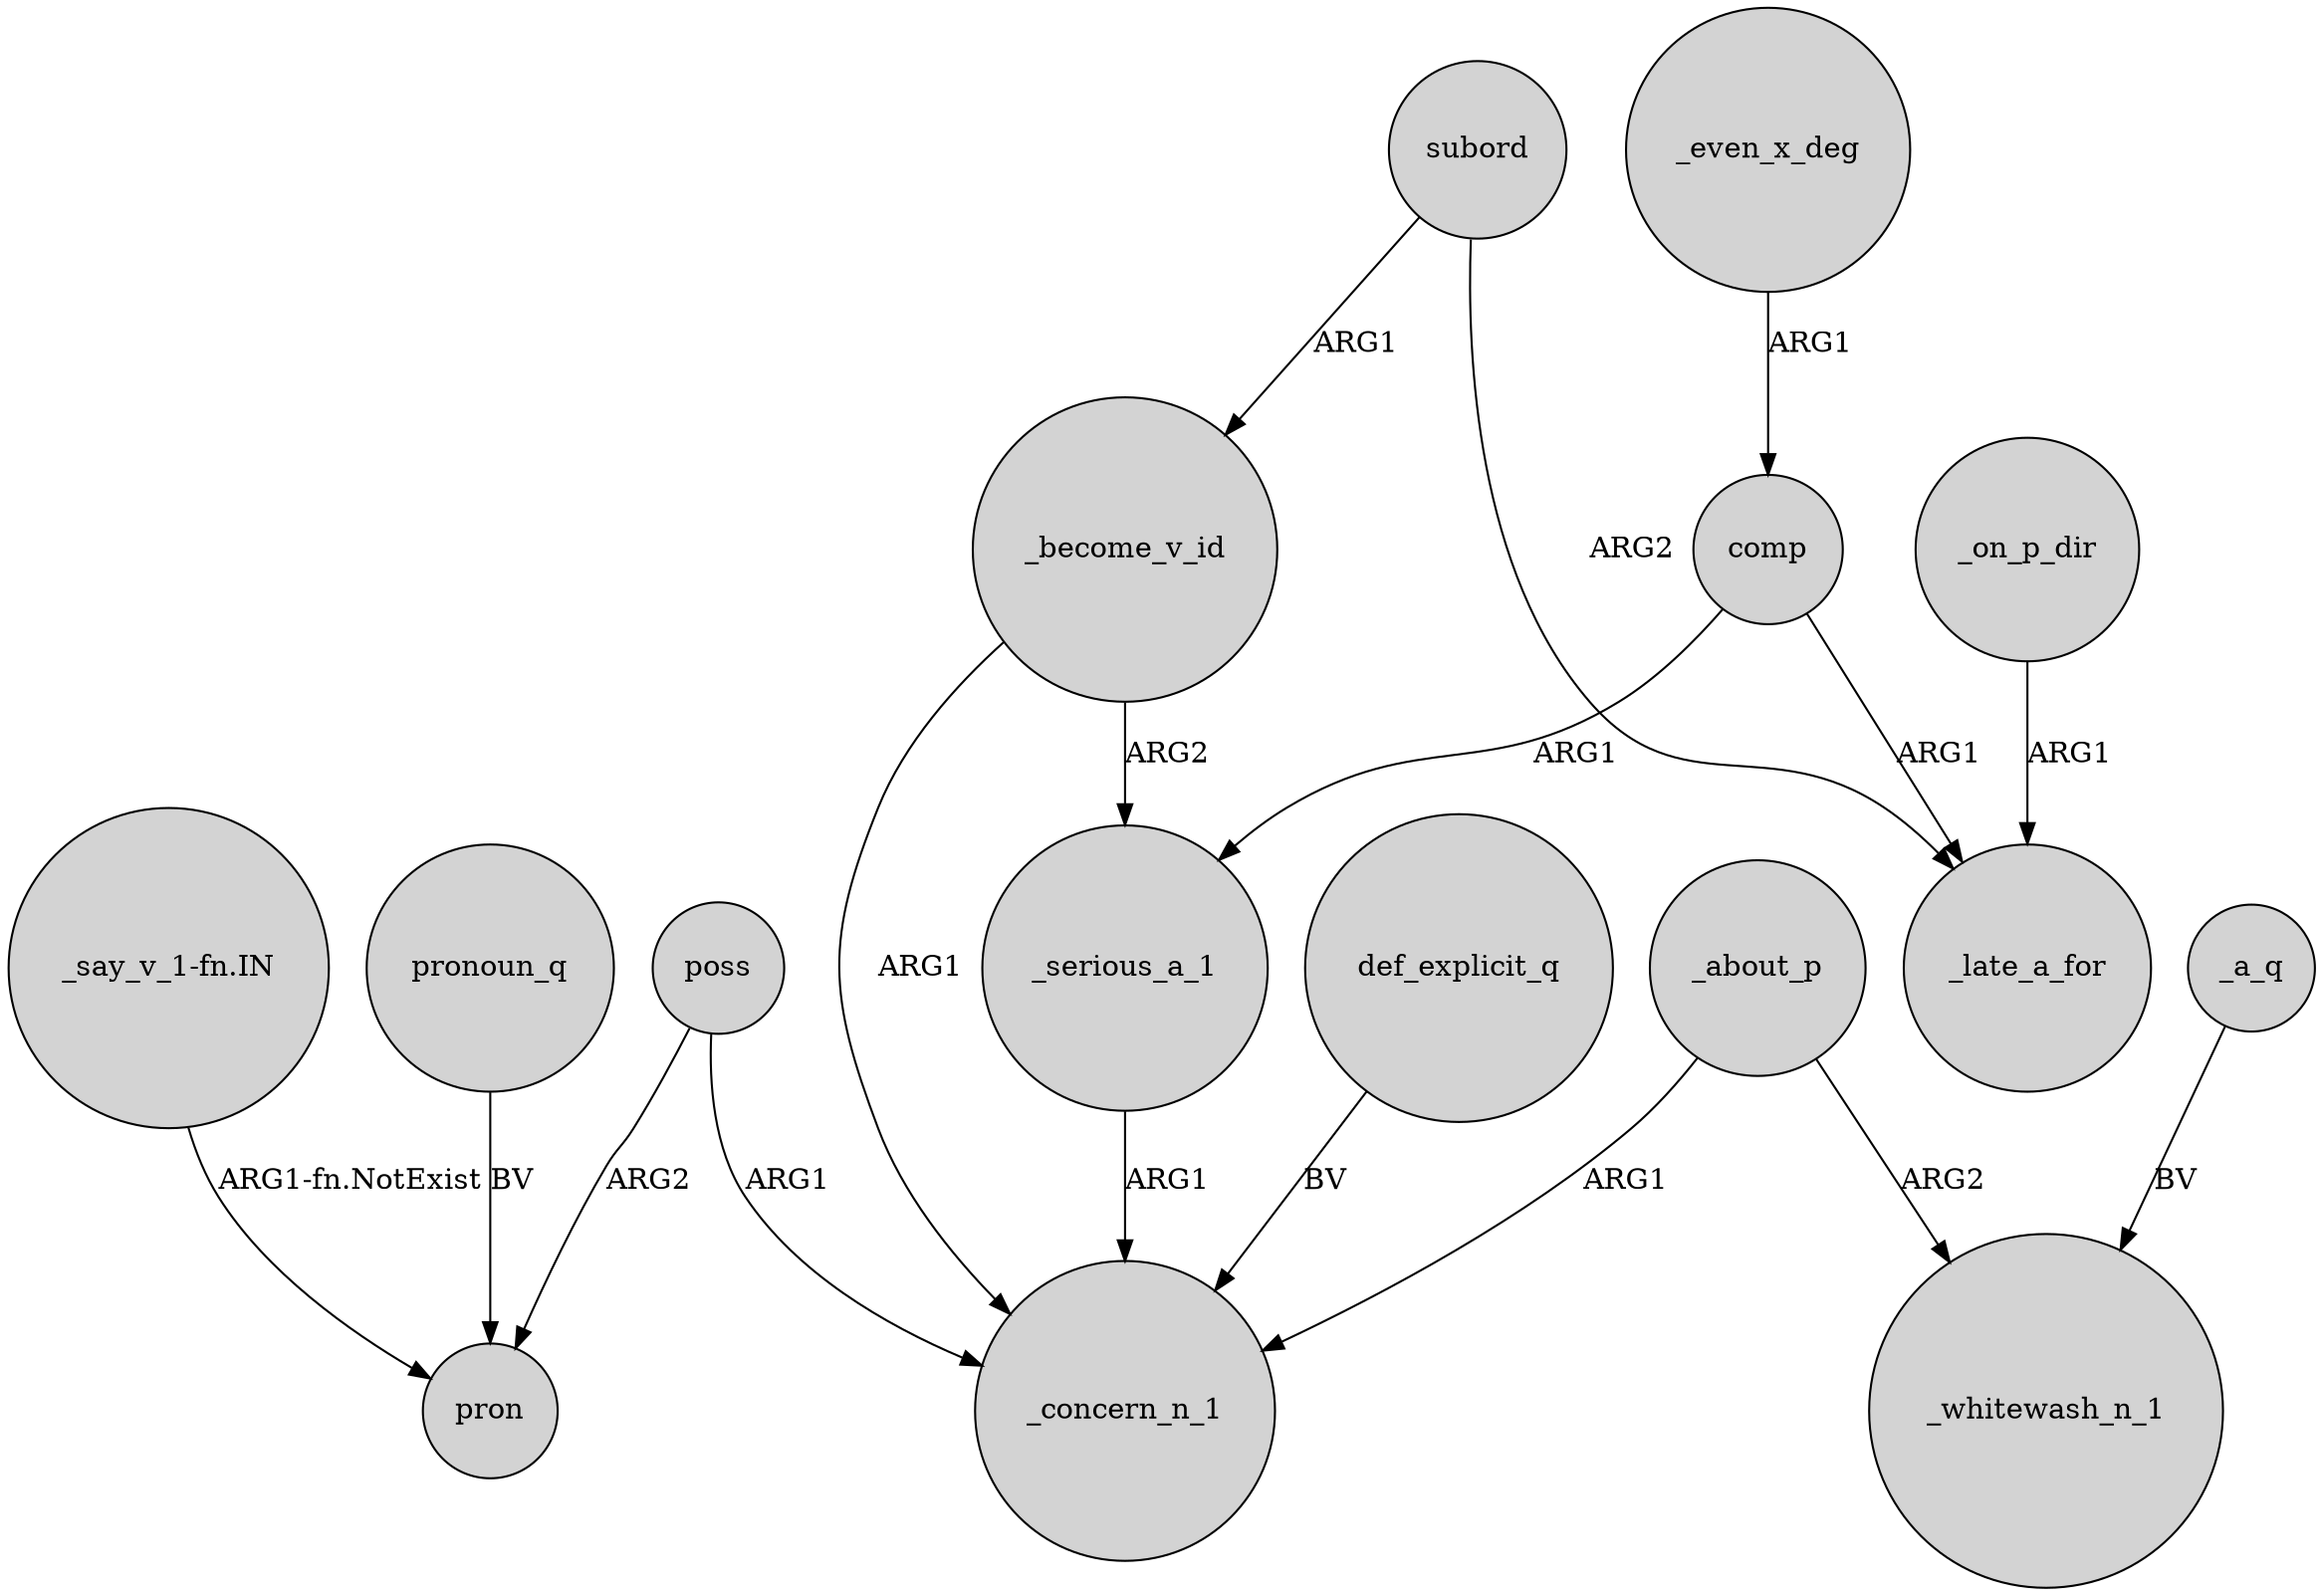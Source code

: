 digraph {
	node [shape=circle style=filled]
	_become_v_id -> _concern_n_1 [label=ARG1]
	subord -> _late_a_for [label=ARG2]
	poss -> _concern_n_1 [label=ARG1]
	subord -> _become_v_id [label=ARG1]
	comp -> _late_a_for [label=ARG1]
	_on_p_dir -> _late_a_for [label=ARG1]
	"_say_v_1-fn.IN" -> pron [label="ARG1-fn.NotExist"]
	def_explicit_q -> _concern_n_1 [label=BV]
	poss -> pron [label=ARG2]
	_about_p -> _concern_n_1 [label=ARG1]
	_serious_a_1 -> _concern_n_1 [label=ARG1]
	_become_v_id -> _serious_a_1 [label=ARG2]
	_a_q -> _whitewash_n_1 [label=BV]
	_even_x_deg -> comp [label=ARG1]
	comp -> _serious_a_1 [label=ARG1]
	_about_p -> _whitewash_n_1 [label=ARG2]
	pronoun_q -> pron [label=BV]
}

